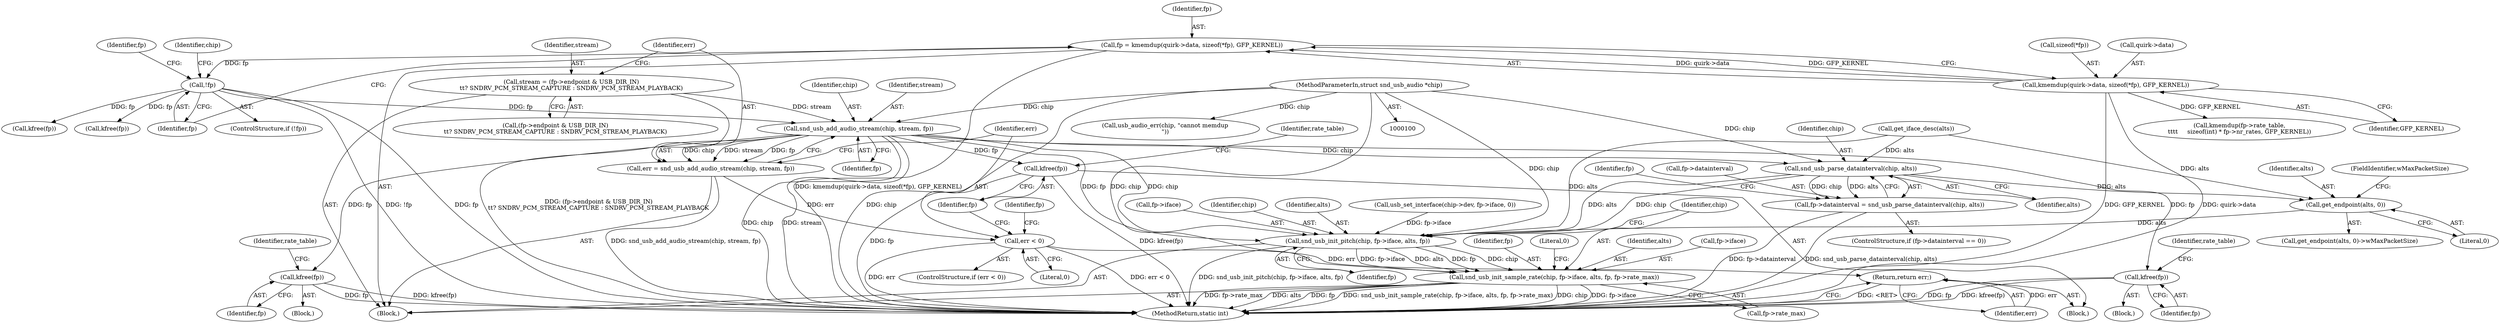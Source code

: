 digraph "0_linux_0f886ca12765d20124bd06291c82951fd49a33be@pointer" {
"1000193" [label="(Call,snd_usb_add_audio_stream(chip, stream, fp))"];
"1000101" [label="(MethodParameterIn,struct snd_usb_audio *chip)"];
"1000181" [label="(Call,stream = (fp->endpoint & USB_DIR_IN)\n\t\t? SNDRV_PCM_STREAM_CAPTURE : SNDRV_PCM_STREAM_PLAYBACK)"];
"1000126" [label="(Call,!fp)"];
"1000115" [label="(Call,fp = kmemdup(quirk->data, sizeof(*fp), GFP_KERNEL))"];
"1000117" [label="(Call,kmemdup(quirk->data, sizeof(*fp), GFP_KERNEL))"];
"1000191" [label="(Call,err = snd_usb_add_audio_stream(chip, stream, fp))"];
"1000198" [label="(Call,err < 0)"];
"1000206" [label="(Return,return err;)"];
"1000202" [label="(Call,kfree(fp))"];
"1000231" [label="(Call,kfree(fp))"];
"1000259" [label="(Call,kfree(fp))"];
"1000283" [label="(Call,snd_usb_parse_datainterval(chip, alts))"];
"1000279" [label="(Call,fp->datainterval = snd_usb_parse_datainterval(chip, alts))"];
"1000298" [label="(Call,get_endpoint(alts, 0))"];
"1000310" [label="(Call,snd_usb_init_pitch(chip, fp->iface, alts, fp))"];
"1000317" [label="(Call,snd_usb_init_sample_rate(chip, fp->iface, alts, fp, fp->rate_max))"];
"1000283" [label="(Call,snd_usb_parse_datainterval(chip, alts))"];
"1000121" [label="(Call,sizeof(*fp))"];
"1000193" [label="(Call,snd_usb_add_audio_stream(chip, stream, fp))"];
"1000138" [label="(Identifier,fp)"];
"1000301" [label="(FieldIdentifier,wMaxPacketSize)"];
"1000195" [label="(Identifier,stream)"];
"1000206" [label="(Return,return err;)"];
"1000318" [label="(Identifier,chip)"];
"1000322" [label="(Identifier,alts)"];
"1000126" [label="(Call,!fp)"];
"1000230" [label="(Block,)"];
"1000124" [label="(Identifier,GFP_KERNEL)"];
"1000329" [label="(MethodReturn,static int)"];
"1000183" [label="(Call,(fp->endpoint & USB_DIR_IN)\n\t\t? SNDRV_PCM_STREAM_CAPTURE : SNDRV_PCM_STREAM_PLAYBACK)"];
"1000317" [label="(Call,snd_usb_init_sample_rate(chip, fp->iface, alts, fp, fp->rate_max))"];
"1000319" [label="(Call,fp->iface)"];
"1000231" [label="(Call,kfree(fp))"];
"1000232" [label="(Identifier,fp)"];
"1000201" [label="(Block,)"];
"1000234" [label="(Identifier,rate_table)"];
"1000130" [label="(Identifier,chip)"];
"1000105" [label="(Block,)"];
"1000115" [label="(Call,fp = kmemdup(quirk->data, sizeof(*fp), GFP_KERNEL))"];
"1000310" [label="(Call,snd_usb_init_pitch(chip, fp->iface, alts, fp))"];
"1000298" [label="(Call,get_endpoint(alts, 0))"];
"1000299" [label="(Identifier,alts)"];
"1000196" [label="(Identifier,fp)"];
"1000171" [label="(Call,kfree(fp))"];
"1000202" [label="(Call,kfree(fp))"];
"1000324" [label="(Call,fp->rate_max)"];
"1000194" [label="(Identifier,chip)"];
"1000129" [label="(Call,usb_audio_err(chip, \"cannot memdup\n\"))"];
"1000116" [label="(Identifier,fp)"];
"1000259" [label="(Call,kfree(fp))"];
"1000198" [label="(Call,err < 0)"];
"1000101" [label="(MethodParameterIn,struct snd_usb_audio *chip)"];
"1000118" [label="(Call,quirk->data)"];
"1000199" [label="(Identifier,err)"];
"1000260" [label="(Identifier,fp)"];
"1000205" [label="(Identifier,rate_table)"];
"1000156" [label="(Call,kmemdup(fp->rate_table,\n\t\t\t\t     sizeof(int) * fp->nr_rates, GFP_KERNEL))"];
"1000200" [label="(Literal,0)"];
"1000323" [label="(Identifier,fp)"];
"1000284" [label="(Identifier,chip)"];
"1000280" [label="(Call,fp->datainterval)"];
"1000212" [label="(Identifier,fp)"];
"1000273" [label="(ControlStructure,if (fp->datainterval == 0))"];
"1000181" [label="(Call,stream = (fp->endpoint & USB_DIR_IN)\n\t\t? SNDRV_PCM_STREAM_CAPTURE : SNDRV_PCM_STREAM_PLAYBACK)"];
"1000197" [label="(ControlStructure,if (err < 0))"];
"1000312" [label="(Call,fp->iface)"];
"1000311" [label="(Identifier,chip)"];
"1000262" [label="(Identifier,rate_table)"];
"1000142" [label="(Call,kfree(fp))"];
"1000315" [label="(Identifier,alts)"];
"1000117" [label="(Call,kmemdup(quirk->data, sizeof(*fp), GFP_KERNEL))"];
"1000285" [label="(Identifier,alts)"];
"1000127" [label="(Identifier,fp)"];
"1000182" [label="(Identifier,stream)"];
"1000203" [label="(Identifier,fp)"];
"1000250" [label="(Call,get_iface_desc(alts))"];
"1000302" [label="(Call,usb_set_interface(chip->dev, fp->iface, 0))"];
"1000297" [label="(Call,get_endpoint(alts, 0)->wMaxPacketSize)"];
"1000316" [label="(Identifier,fp)"];
"1000328" [label="(Literal,0)"];
"1000191" [label="(Call,err = snd_usb_add_audio_stream(chip, stream, fp))"];
"1000125" [label="(ControlStructure,if (!fp))"];
"1000300" [label="(Literal,0)"];
"1000192" [label="(Identifier,err)"];
"1000207" [label="(Identifier,err)"];
"1000258" [label="(Block,)"];
"1000279" [label="(Call,fp->datainterval = snd_usb_parse_datainterval(chip, alts))"];
"1000289" [label="(Identifier,fp)"];
"1000193" -> "1000191"  [label="AST: "];
"1000193" -> "1000196"  [label="CFG: "];
"1000194" -> "1000193"  [label="AST: "];
"1000195" -> "1000193"  [label="AST: "];
"1000196" -> "1000193"  [label="AST: "];
"1000191" -> "1000193"  [label="CFG: "];
"1000193" -> "1000329"  [label="DDG: chip"];
"1000193" -> "1000329"  [label="DDG: stream"];
"1000193" -> "1000191"  [label="DDG: chip"];
"1000193" -> "1000191"  [label="DDG: stream"];
"1000193" -> "1000191"  [label="DDG: fp"];
"1000101" -> "1000193"  [label="DDG: chip"];
"1000181" -> "1000193"  [label="DDG: stream"];
"1000126" -> "1000193"  [label="DDG: fp"];
"1000193" -> "1000202"  [label="DDG: fp"];
"1000193" -> "1000231"  [label="DDG: fp"];
"1000193" -> "1000259"  [label="DDG: fp"];
"1000193" -> "1000283"  [label="DDG: chip"];
"1000193" -> "1000310"  [label="DDG: chip"];
"1000193" -> "1000310"  [label="DDG: fp"];
"1000101" -> "1000100"  [label="AST: "];
"1000101" -> "1000329"  [label="DDG: chip"];
"1000101" -> "1000129"  [label="DDG: chip"];
"1000101" -> "1000283"  [label="DDG: chip"];
"1000101" -> "1000310"  [label="DDG: chip"];
"1000101" -> "1000317"  [label="DDG: chip"];
"1000181" -> "1000105"  [label="AST: "];
"1000181" -> "1000183"  [label="CFG: "];
"1000182" -> "1000181"  [label="AST: "];
"1000183" -> "1000181"  [label="AST: "];
"1000192" -> "1000181"  [label="CFG: "];
"1000181" -> "1000329"  [label="DDG: (fp->endpoint & USB_DIR_IN)\n\t\t? SNDRV_PCM_STREAM_CAPTURE : SNDRV_PCM_STREAM_PLAYBACK"];
"1000126" -> "1000125"  [label="AST: "];
"1000126" -> "1000127"  [label="CFG: "];
"1000127" -> "1000126"  [label="AST: "];
"1000130" -> "1000126"  [label="CFG: "];
"1000138" -> "1000126"  [label="CFG: "];
"1000126" -> "1000329"  [label="DDG: !fp"];
"1000126" -> "1000329"  [label="DDG: fp"];
"1000115" -> "1000126"  [label="DDG: fp"];
"1000126" -> "1000142"  [label="DDG: fp"];
"1000126" -> "1000171"  [label="DDG: fp"];
"1000115" -> "1000105"  [label="AST: "];
"1000115" -> "1000117"  [label="CFG: "];
"1000116" -> "1000115"  [label="AST: "];
"1000117" -> "1000115"  [label="AST: "];
"1000127" -> "1000115"  [label="CFG: "];
"1000115" -> "1000329"  [label="DDG: kmemdup(quirk->data, sizeof(*fp), GFP_KERNEL)"];
"1000117" -> "1000115"  [label="DDG: quirk->data"];
"1000117" -> "1000115"  [label="DDG: GFP_KERNEL"];
"1000117" -> "1000124"  [label="CFG: "];
"1000118" -> "1000117"  [label="AST: "];
"1000121" -> "1000117"  [label="AST: "];
"1000124" -> "1000117"  [label="AST: "];
"1000117" -> "1000329"  [label="DDG: quirk->data"];
"1000117" -> "1000329"  [label="DDG: GFP_KERNEL"];
"1000117" -> "1000156"  [label="DDG: GFP_KERNEL"];
"1000191" -> "1000105"  [label="AST: "];
"1000192" -> "1000191"  [label="AST: "];
"1000199" -> "1000191"  [label="CFG: "];
"1000191" -> "1000329"  [label="DDG: snd_usb_add_audio_stream(chip, stream, fp)"];
"1000191" -> "1000198"  [label="DDG: err"];
"1000198" -> "1000197"  [label="AST: "];
"1000198" -> "1000200"  [label="CFG: "];
"1000199" -> "1000198"  [label="AST: "];
"1000200" -> "1000198"  [label="AST: "];
"1000203" -> "1000198"  [label="CFG: "];
"1000212" -> "1000198"  [label="CFG: "];
"1000198" -> "1000329"  [label="DDG: err"];
"1000198" -> "1000329"  [label="DDG: err < 0"];
"1000198" -> "1000206"  [label="DDG: err"];
"1000206" -> "1000201"  [label="AST: "];
"1000206" -> "1000207"  [label="CFG: "];
"1000207" -> "1000206"  [label="AST: "];
"1000329" -> "1000206"  [label="CFG: "];
"1000206" -> "1000329"  [label="DDG: <RET>"];
"1000207" -> "1000206"  [label="DDG: err"];
"1000202" -> "1000201"  [label="AST: "];
"1000202" -> "1000203"  [label="CFG: "];
"1000203" -> "1000202"  [label="AST: "];
"1000205" -> "1000202"  [label="CFG: "];
"1000202" -> "1000329"  [label="DDG: fp"];
"1000202" -> "1000329"  [label="DDG: kfree(fp)"];
"1000231" -> "1000230"  [label="AST: "];
"1000231" -> "1000232"  [label="CFG: "];
"1000232" -> "1000231"  [label="AST: "];
"1000234" -> "1000231"  [label="CFG: "];
"1000231" -> "1000329"  [label="DDG: kfree(fp)"];
"1000231" -> "1000329"  [label="DDG: fp"];
"1000259" -> "1000258"  [label="AST: "];
"1000259" -> "1000260"  [label="CFG: "];
"1000260" -> "1000259"  [label="AST: "];
"1000262" -> "1000259"  [label="CFG: "];
"1000259" -> "1000329"  [label="DDG: kfree(fp)"];
"1000259" -> "1000329"  [label="DDG: fp"];
"1000283" -> "1000279"  [label="AST: "];
"1000283" -> "1000285"  [label="CFG: "];
"1000284" -> "1000283"  [label="AST: "];
"1000285" -> "1000283"  [label="AST: "];
"1000279" -> "1000283"  [label="CFG: "];
"1000283" -> "1000279"  [label="DDG: chip"];
"1000283" -> "1000279"  [label="DDG: alts"];
"1000250" -> "1000283"  [label="DDG: alts"];
"1000283" -> "1000298"  [label="DDG: alts"];
"1000283" -> "1000310"  [label="DDG: chip"];
"1000283" -> "1000310"  [label="DDG: alts"];
"1000279" -> "1000273"  [label="AST: "];
"1000280" -> "1000279"  [label="AST: "];
"1000289" -> "1000279"  [label="CFG: "];
"1000279" -> "1000329"  [label="DDG: fp->datainterval"];
"1000279" -> "1000329"  [label="DDG: snd_usb_parse_datainterval(chip, alts)"];
"1000298" -> "1000297"  [label="AST: "];
"1000298" -> "1000300"  [label="CFG: "];
"1000299" -> "1000298"  [label="AST: "];
"1000300" -> "1000298"  [label="AST: "];
"1000301" -> "1000298"  [label="CFG: "];
"1000250" -> "1000298"  [label="DDG: alts"];
"1000298" -> "1000310"  [label="DDG: alts"];
"1000310" -> "1000105"  [label="AST: "];
"1000310" -> "1000316"  [label="CFG: "];
"1000311" -> "1000310"  [label="AST: "];
"1000312" -> "1000310"  [label="AST: "];
"1000315" -> "1000310"  [label="AST: "];
"1000316" -> "1000310"  [label="AST: "];
"1000318" -> "1000310"  [label="CFG: "];
"1000310" -> "1000329"  [label="DDG: snd_usb_init_pitch(chip, fp->iface, alts, fp)"];
"1000302" -> "1000310"  [label="DDG: fp->iface"];
"1000250" -> "1000310"  [label="DDG: alts"];
"1000310" -> "1000317"  [label="DDG: chip"];
"1000310" -> "1000317"  [label="DDG: fp->iface"];
"1000310" -> "1000317"  [label="DDG: alts"];
"1000310" -> "1000317"  [label="DDG: fp"];
"1000317" -> "1000105"  [label="AST: "];
"1000317" -> "1000324"  [label="CFG: "];
"1000318" -> "1000317"  [label="AST: "];
"1000319" -> "1000317"  [label="AST: "];
"1000322" -> "1000317"  [label="AST: "];
"1000323" -> "1000317"  [label="AST: "];
"1000324" -> "1000317"  [label="AST: "];
"1000328" -> "1000317"  [label="CFG: "];
"1000317" -> "1000329"  [label="DDG: chip"];
"1000317" -> "1000329"  [label="DDG: fp->iface"];
"1000317" -> "1000329"  [label="DDG: fp->rate_max"];
"1000317" -> "1000329"  [label="DDG: alts"];
"1000317" -> "1000329"  [label="DDG: fp"];
"1000317" -> "1000329"  [label="DDG: snd_usb_init_sample_rate(chip, fp->iface, alts, fp, fp->rate_max)"];
}
